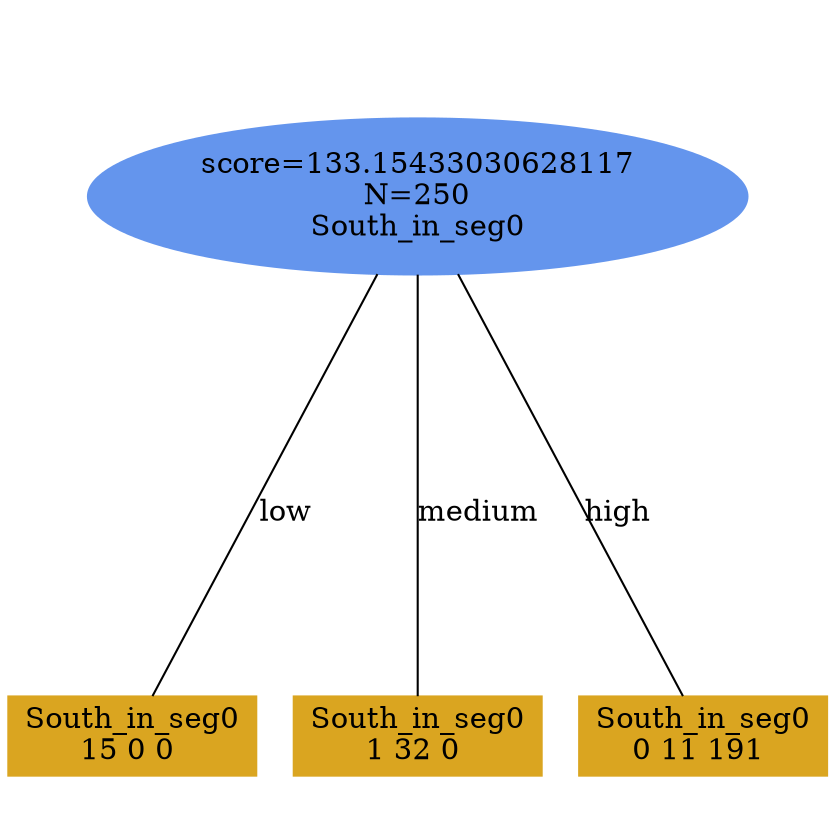 digraph "DD" {
size = "7.5,10"
ratio=1.0;
center = true;
edge [dir = none];
{ rank = same; node [shape=ellipse, style=filled, color=cornflowerblue];"4662" [label="score=133.15433030628117\nN=250\nSouth_in_seg0"];}
{ rank = same; node [shape=box, style=filled, color=goldenrod];"4663" [label="South_in_seg0\n15 0 0 "];}
{ rank = same; node [shape=box, style=filled, color=goldenrod];"4664" [label="South_in_seg0\n1 32 0 "];}
{ rank = same; node [shape=box, style=filled, color=goldenrod];"4665" [label="South_in_seg0\n0 11 191 "];}
"4662" -> "4663" [label = "low"];
"4662" -> "4664" [label = "medium"];
"4662" -> "4665" [label = "high"];

}